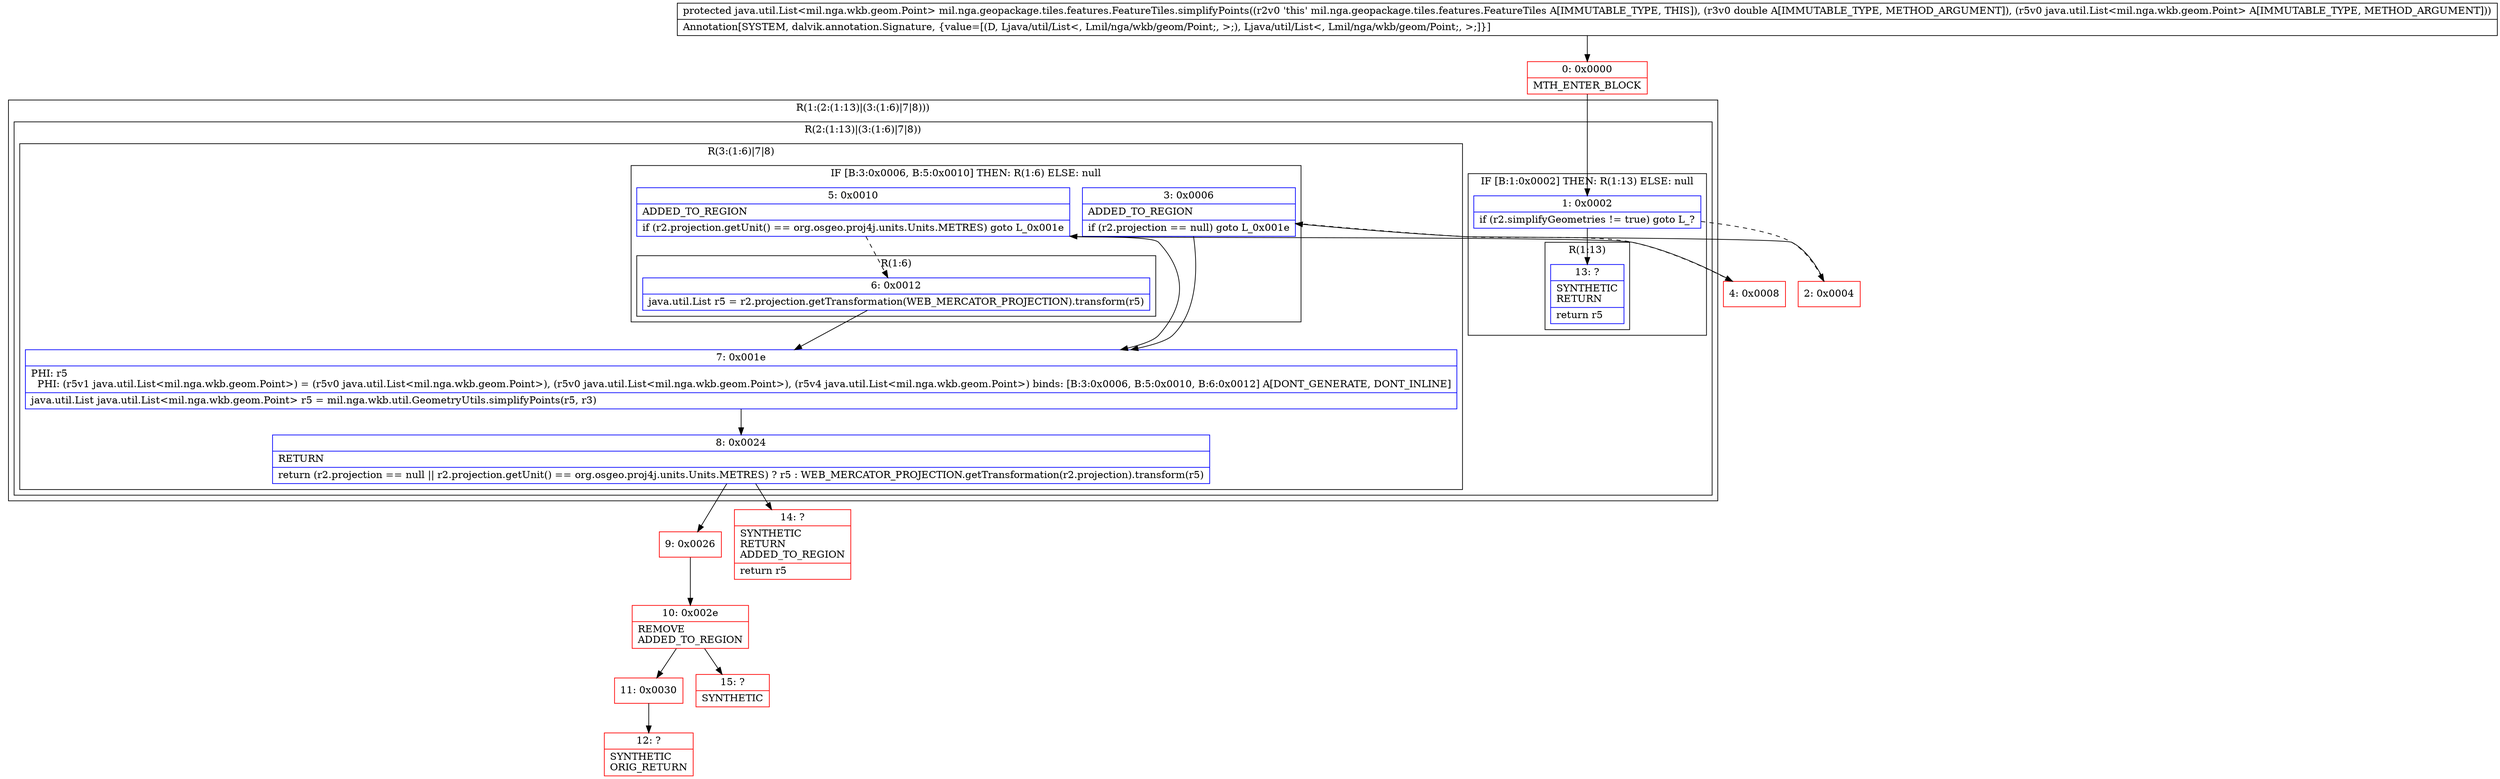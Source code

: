 digraph "CFG formil.nga.geopackage.tiles.features.FeatureTiles.simplifyPoints(DLjava\/util\/List;)Ljava\/util\/List;" {
subgraph cluster_Region_1673538326 {
label = "R(1:(2:(1:13)|(3:(1:6)|7|8)))";
node [shape=record,color=blue];
subgraph cluster_Region_146600557 {
label = "R(2:(1:13)|(3:(1:6)|7|8))";
node [shape=record,color=blue];
subgraph cluster_IfRegion_725648460 {
label = "IF [B:1:0x0002] THEN: R(1:13) ELSE: null";
node [shape=record,color=blue];
Node_1 [shape=record,label="{1\:\ 0x0002|if (r2.simplifyGeometries != true) goto L_?\l}"];
subgraph cluster_Region_1367147158 {
label = "R(1:13)";
node [shape=record,color=blue];
Node_13 [shape=record,label="{13\:\ ?|SYNTHETIC\lRETURN\l|return r5\l}"];
}
}
subgraph cluster_Region_946968028 {
label = "R(3:(1:6)|7|8)";
node [shape=record,color=blue];
subgraph cluster_IfRegion_856099636 {
label = "IF [B:3:0x0006, B:5:0x0010] THEN: R(1:6) ELSE: null";
node [shape=record,color=blue];
Node_3 [shape=record,label="{3\:\ 0x0006|ADDED_TO_REGION\l|if (r2.projection == null) goto L_0x001e\l}"];
Node_5 [shape=record,label="{5\:\ 0x0010|ADDED_TO_REGION\l|if (r2.projection.getUnit() == org.osgeo.proj4j.units.Units.METRES) goto L_0x001e\l}"];
subgraph cluster_Region_1548200099 {
label = "R(1:6)";
node [shape=record,color=blue];
Node_6 [shape=record,label="{6\:\ 0x0012|java.util.List r5 = r2.projection.getTransformation(WEB_MERCATOR_PROJECTION).transform(r5)\l}"];
}
}
Node_7 [shape=record,label="{7\:\ 0x001e|PHI: r5 \l  PHI: (r5v1 java.util.List\<mil.nga.wkb.geom.Point\>) = (r5v0 java.util.List\<mil.nga.wkb.geom.Point\>), (r5v0 java.util.List\<mil.nga.wkb.geom.Point\>), (r5v4 java.util.List\<mil.nga.wkb.geom.Point\>) binds: [B:3:0x0006, B:5:0x0010, B:6:0x0012] A[DONT_GENERATE, DONT_INLINE]\l|java.util.List java.util.List\<mil.nga.wkb.geom.Point\> r5 = mil.nga.wkb.util.GeometryUtils.simplifyPoints(r5, r3)\l}"];
Node_8 [shape=record,label="{8\:\ 0x0024|RETURN\l|return (r2.projection == null \|\| r2.projection.getUnit() == org.osgeo.proj4j.units.Units.METRES) ? r5 : WEB_MERCATOR_PROJECTION.getTransformation(r2.projection).transform(r5)\l}"];
}
}
}
Node_0 [shape=record,color=red,label="{0\:\ 0x0000|MTH_ENTER_BLOCK\l}"];
Node_2 [shape=record,color=red,label="{2\:\ 0x0004}"];
Node_4 [shape=record,color=red,label="{4\:\ 0x0008}"];
Node_9 [shape=record,color=red,label="{9\:\ 0x0026}"];
Node_10 [shape=record,color=red,label="{10\:\ 0x002e|REMOVE\lADDED_TO_REGION\l}"];
Node_11 [shape=record,color=red,label="{11\:\ 0x0030}"];
Node_12 [shape=record,color=red,label="{12\:\ ?|SYNTHETIC\lORIG_RETURN\l}"];
Node_14 [shape=record,color=red,label="{14\:\ ?|SYNTHETIC\lRETURN\lADDED_TO_REGION\l|return r5\l}"];
Node_15 [shape=record,color=red,label="{15\:\ ?|SYNTHETIC\l}"];
MethodNode[shape=record,label="{protected java.util.List\<mil.nga.wkb.geom.Point\> mil.nga.geopackage.tiles.features.FeatureTiles.simplifyPoints((r2v0 'this' mil.nga.geopackage.tiles.features.FeatureTiles A[IMMUTABLE_TYPE, THIS]), (r3v0 double A[IMMUTABLE_TYPE, METHOD_ARGUMENT]), (r5v0 java.util.List\<mil.nga.wkb.geom.Point\> A[IMMUTABLE_TYPE, METHOD_ARGUMENT]))  | Annotation[SYSTEM, dalvik.annotation.Signature, \{value=[(D, Ljava\/util\/List\<, Lmil\/nga\/wkb\/geom\/Point;, \>;), Ljava\/util\/List\<, Lmil\/nga\/wkb\/geom\/Point;, \>;]\}]\l}"];
MethodNode -> Node_0;
Node_1 -> Node_2[style=dashed];
Node_1 -> Node_13;
Node_3 -> Node_4[style=dashed];
Node_3 -> Node_7;
Node_5 -> Node_6[style=dashed];
Node_5 -> Node_7;
Node_6 -> Node_7;
Node_7 -> Node_8;
Node_8 -> Node_9;
Node_8 -> Node_14;
Node_0 -> Node_1;
Node_2 -> Node_3;
Node_4 -> Node_5;
Node_9 -> Node_10;
Node_10 -> Node_11;
Node_10 -> Node_15;
Node_11 -> Node_12;
}

